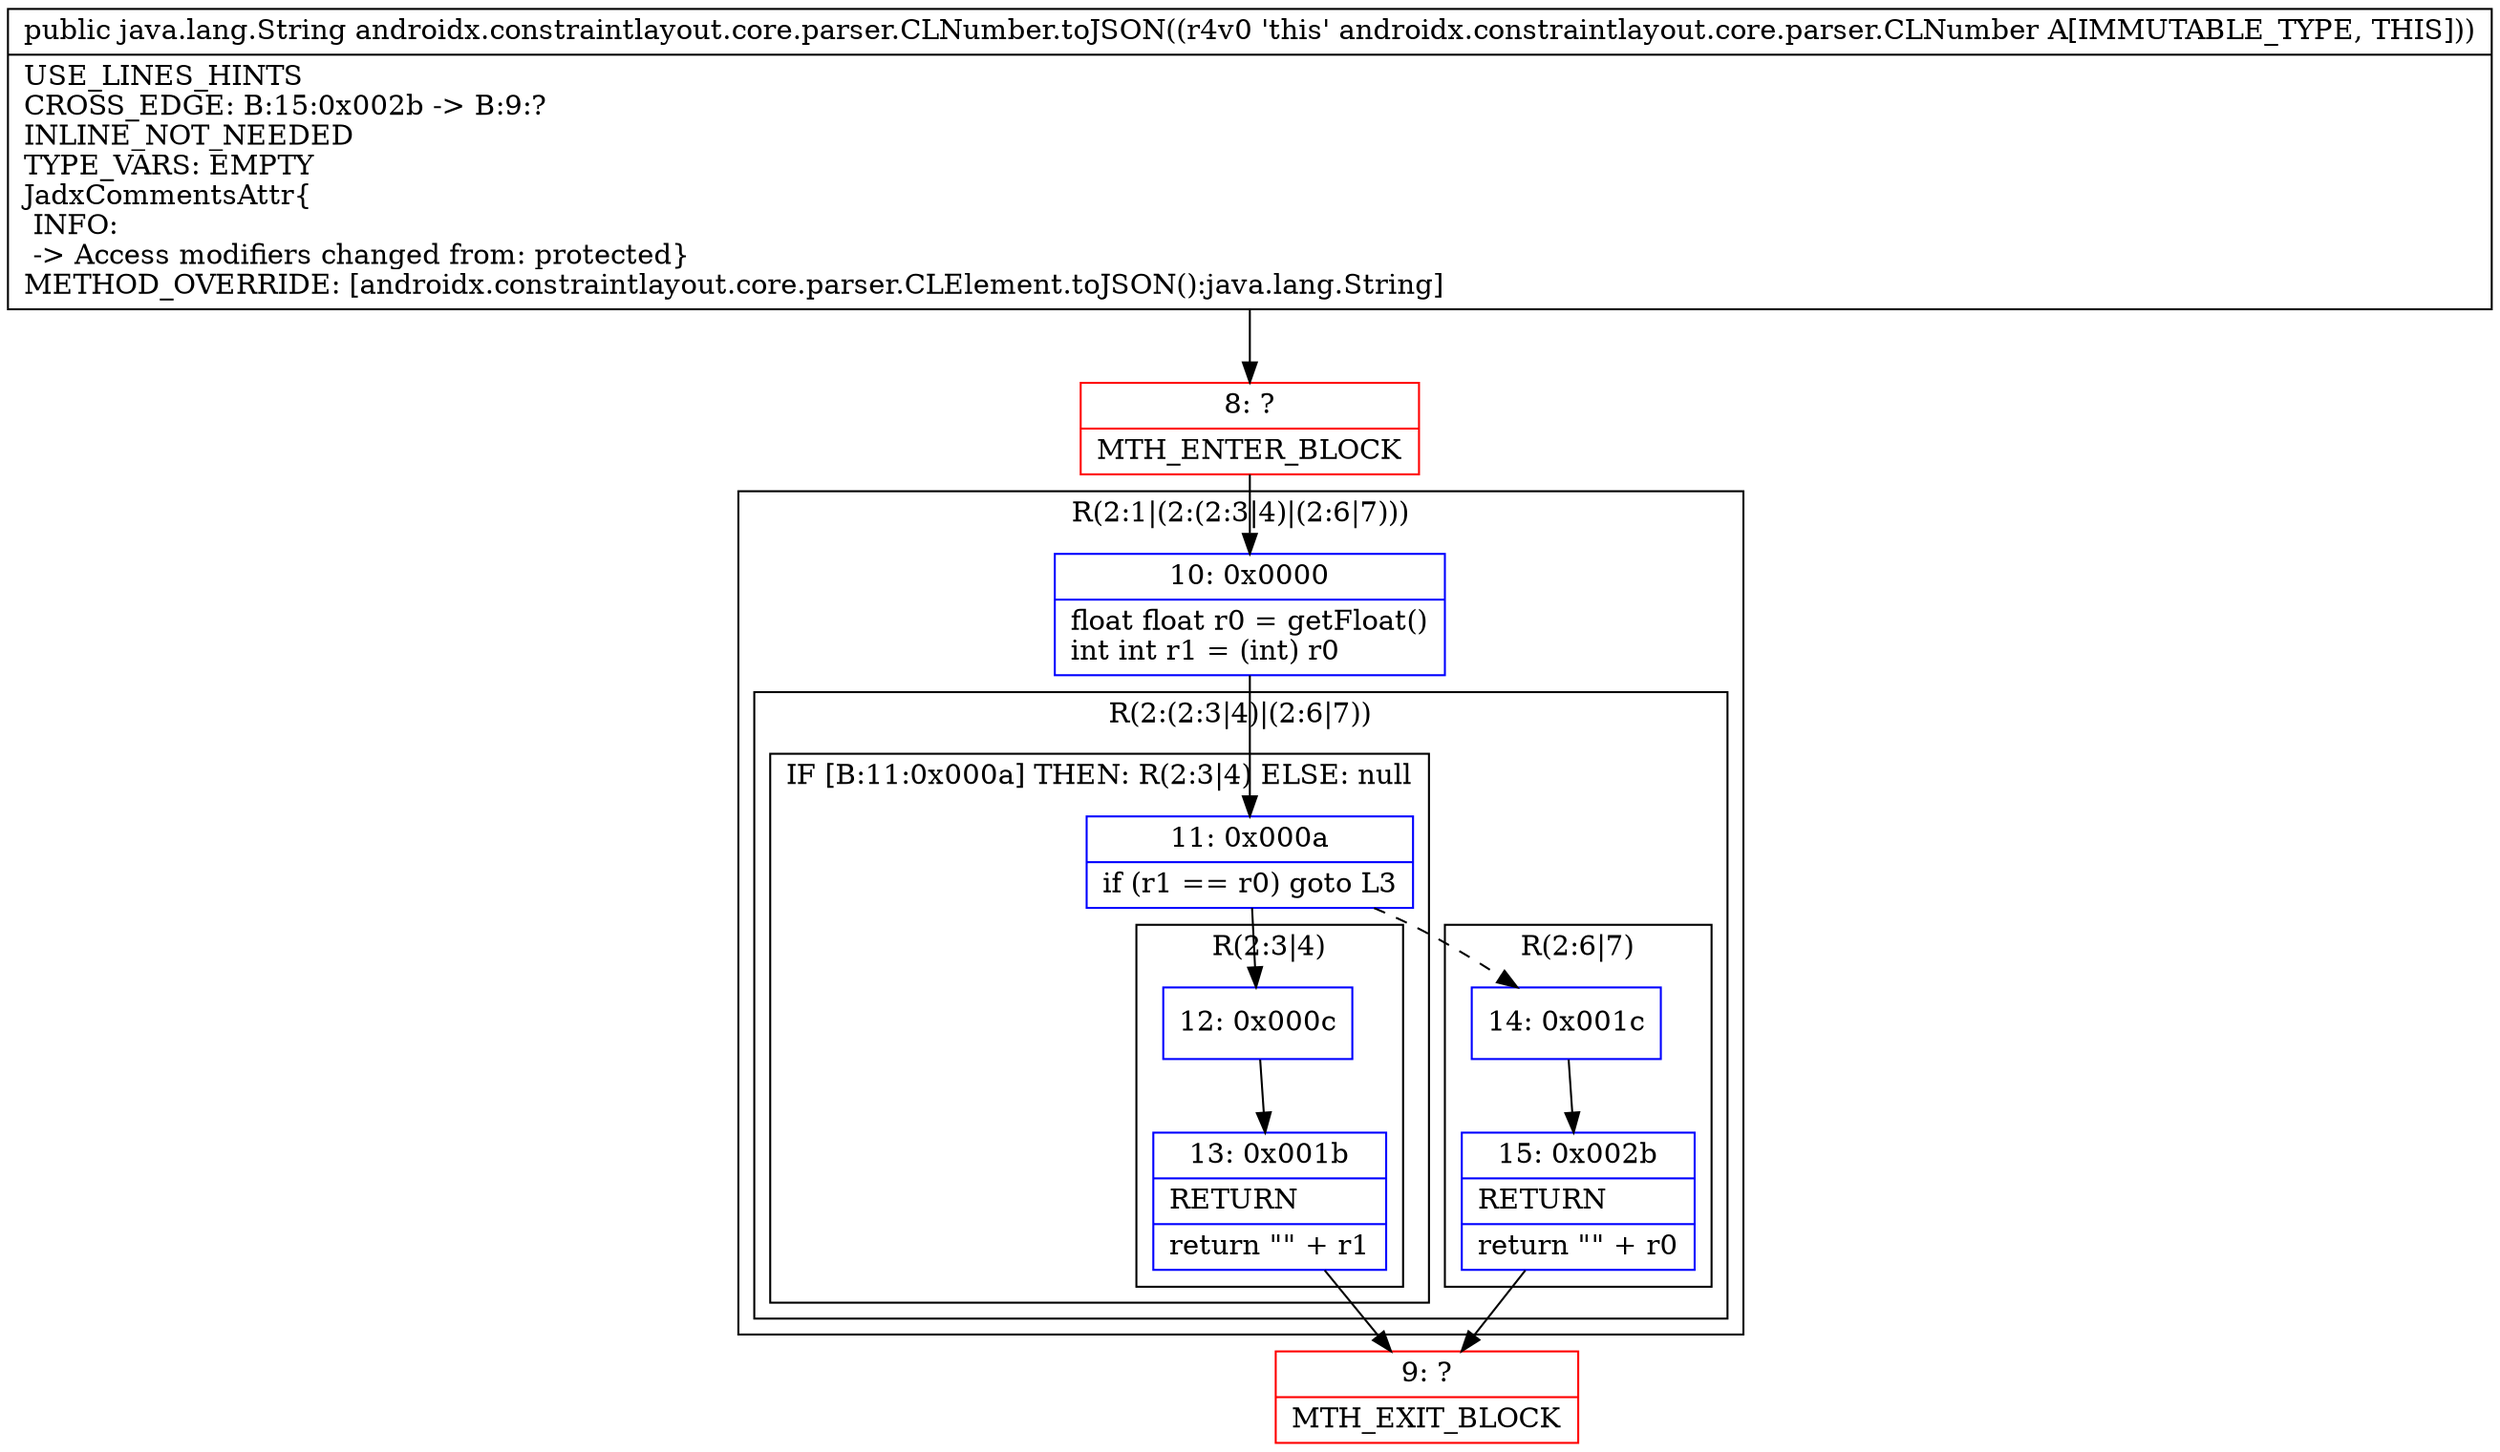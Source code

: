 digraph "CFG forandroidx.constraintlayout.core.parser.CLNumber.toJSON()Ljava\/lang\/String;" {
subgraph cluster_Region_1210927465 {
label = "R(2:1|(2:(2:3|4)|(2:6|7)))";
node [shape=record,color=blue];
Node_10 [shape=record,label="{10\:\ 0x0000|float float r0 = getFloat()\lint int r1 = (int) r0\l}"];
subgraph cluster_Region_977195897 {
label = "R(2:(2:3|4)|(2:6|7))";
node [shape=record,color=blue];
subgraph cluster_IfRegion_207088658 {
label = "IF [B:11:0x000a] THEN: R(2:3|4) ELSE: null";
node [shape=record,color=blue];
Node_11 [shape=record,label="{11\:\ 0x000a|if (r1 == r0) goto L3\l}"];
subgraph cluster_Region_1223370448 {
label = "R(2:3|4)";
node [shape=record,color=blue];
Node_12 [shape=record,label="{12\:\ 0x000c}"];
Node_13 [shape=record,label="{13\:\ 0x001b|RETURN\l|return \"\" + r1\l}"];
}
}
subgraph cluster_Region_1089991675 {
label = "R(2:6|7)";
node [shape=record,color=blue];
Node_14 [shape=record,label="{14\:\ 0x001c}"];
Node_15 [shape=record,label="{15\:\ 0x002b|RETURN\l|return \"\" + r0\l}"];
}
}
}
Node_8 [shape=record,color=red,label="{8\:\ ?|MTH_ENTER_BLOCK\l}"];
Node_9 [shape=record,color=red,label="{9\:\ ?|MTH_EXIT_BLOCK\l}"];
MethodNode[shape=record,label="{public java.lang.String androidx.constraintlayout.core.parser.CLNumber.toJSON((r4v0 'this' androidx.constraintlayout.core.parser.CLNumber A[IMMUTABLE_TYPE, THIS]))  | USE_LINES_HINTS\lCROSS_EDGE: B:15:0x002b \-\> B:9:?\lINLINE_NOT_NEEDED\lTYPE_VARS: EMPTY\lJadxCommentsAttr\{\l INFO: \l \-\> Access modifiers changed from: protected\}\lMETHOD_OVERRIDE: [androidx.constraintlayout.core.parser.CLElement.toJSON():java.lang.String]\l}"];
MethodNode -> Node_8;Node_10 -> Node_11;
Node_11 -> Node_12;
Node_11 -> Node_14[style=dashed];
Node_12 -> Node_13;
Node_13 -> Node_9;
Node_14 -> Node_15;
Node_15 -> Node_9;
Node_8 -> Node_10;
}

